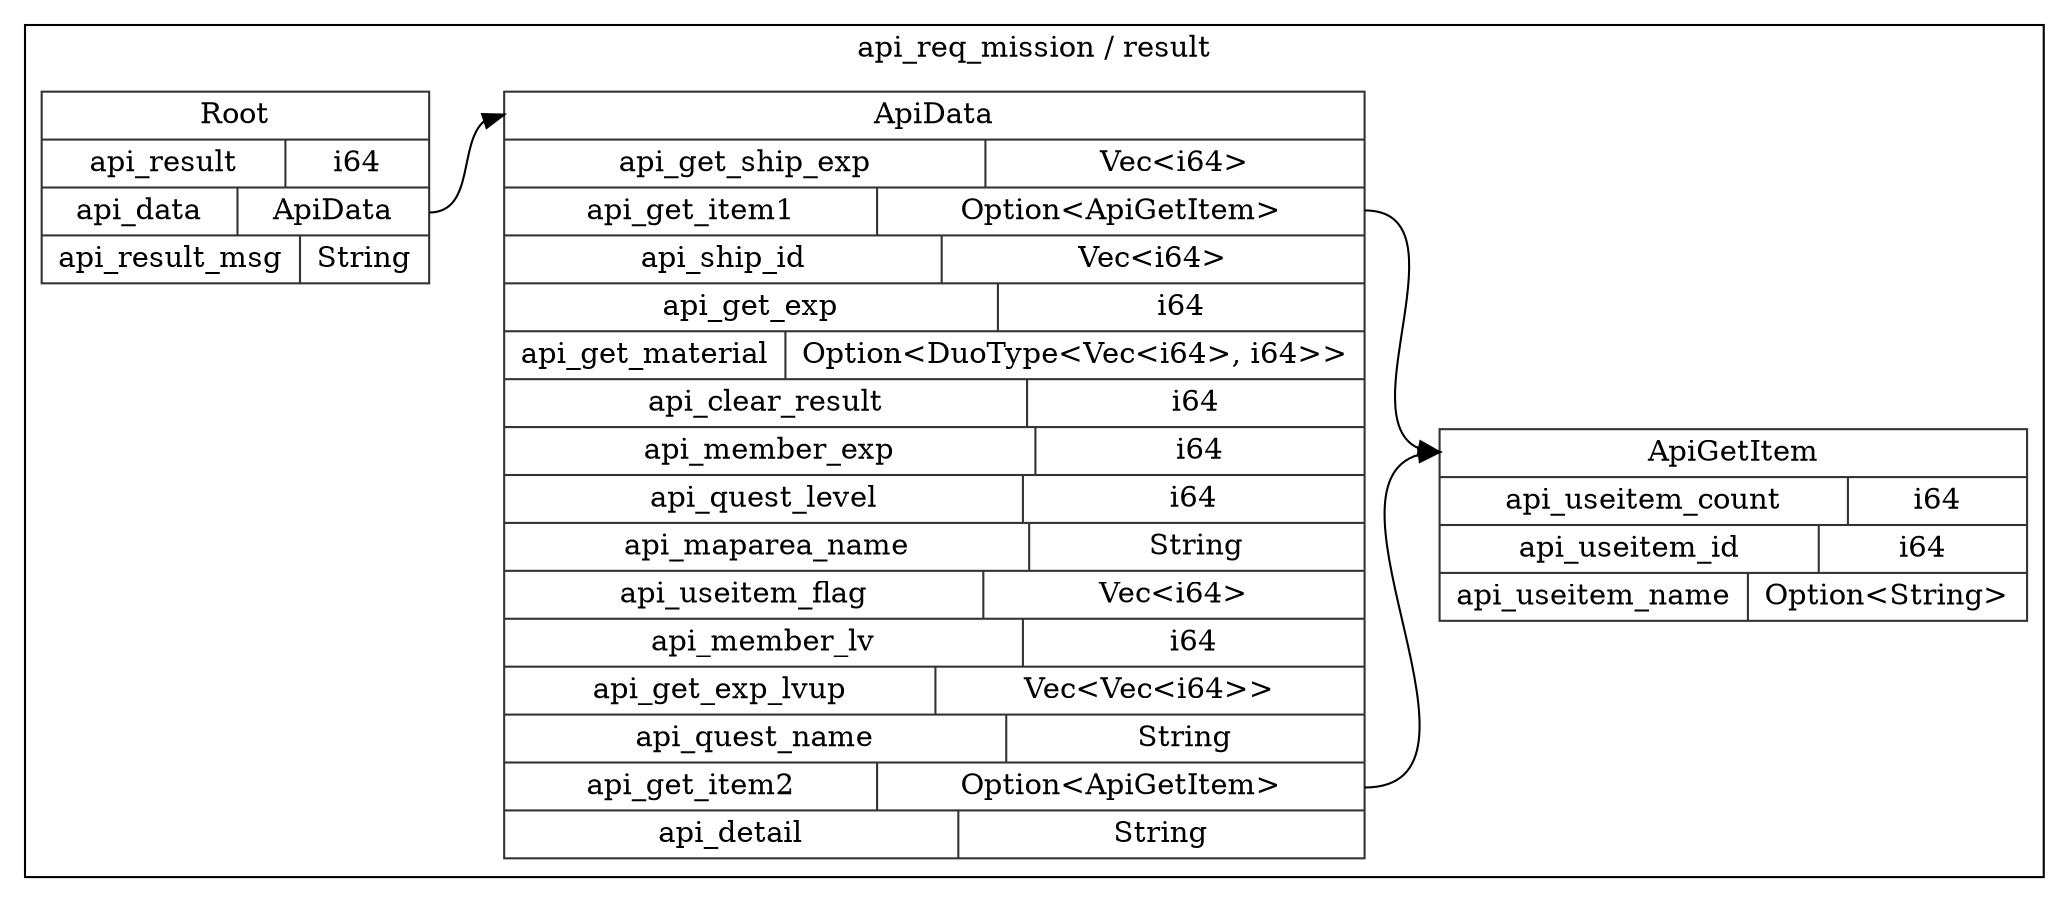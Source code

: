 digraph {
  rankdir=LR;
  subgraph cluster_0 {
    label="api_req_mission / result";
    node [style="filled", color=white, style="solid", color=gray20];
    api_req_mission__result__Root [label="<Root> Root  | { api_result | <api_result> i64 } | { api_data | <api_data> ApiData } | { api_result_msg | <api_result_msg> String }", shape=record];
    api_req_mission__result__ApiData;
    api_req_mission__result__Root:api_data:e -> api_req_mission__result__ApiData:ApiData:w;
    api_req_mission__result__ApiGetItem [label="<ApiGetItem> ApiGetItem  | { api_useitem_count | <api_useitem_count> i64 } | { api_useitem_id | <api_useitem_id> i64 } | { api_useitem_name | <api_useitem_name> Option\<String\> }", shape=record];
    api_req_mission__result__ApiData [label="<ApiData> ApiData  | { api_get_ship_exp | <api_get_ship_exp> Vec\<i64\> } | { api_get_item1 | <api_get_item1> Option\<ApiGetItem\> } | { api_ship_id | <api_ship_id> Vec\<i64\> } | { api_get_exp | <api_get_exp> i64 } | { api_get_material | <api_get_material> Option\<DuoType\<Vec\<i64\>, i64\>\> } | { api_clear_result | <api_clear_result> i64 } | { api_member_exp | <api_member_exp> i64 } | { api_quest_level | <api_quest_level> i64 } | { api_maparea_name | <api_maparea_name> String } | { api_useitem_flag | <api_useitem_flag> Vec\<i64\> } | { api_member_lv | <api_member_lv> i64 } | { api_get_exp_lvup | <api_get_exp_lvup> Vec\<Vec\<i64\>\> } | { api_quest_name | <api_quest_name> String } | { api_get_item2 | <api_get_item2> Option\<ApiGetItem\> } | { api_detail | <api_detail> String }", shape=record];
    api_req_mission__result__ApiData:api_get_item1:e -> api_req_mission__result__ApiGetItem:ApiGetItem:w;
    api_req_mission__result__ApiData:api_get_item2:e -> api_req_mission__result__ApiGetItem:ApiGetItem:w;
  }
}
